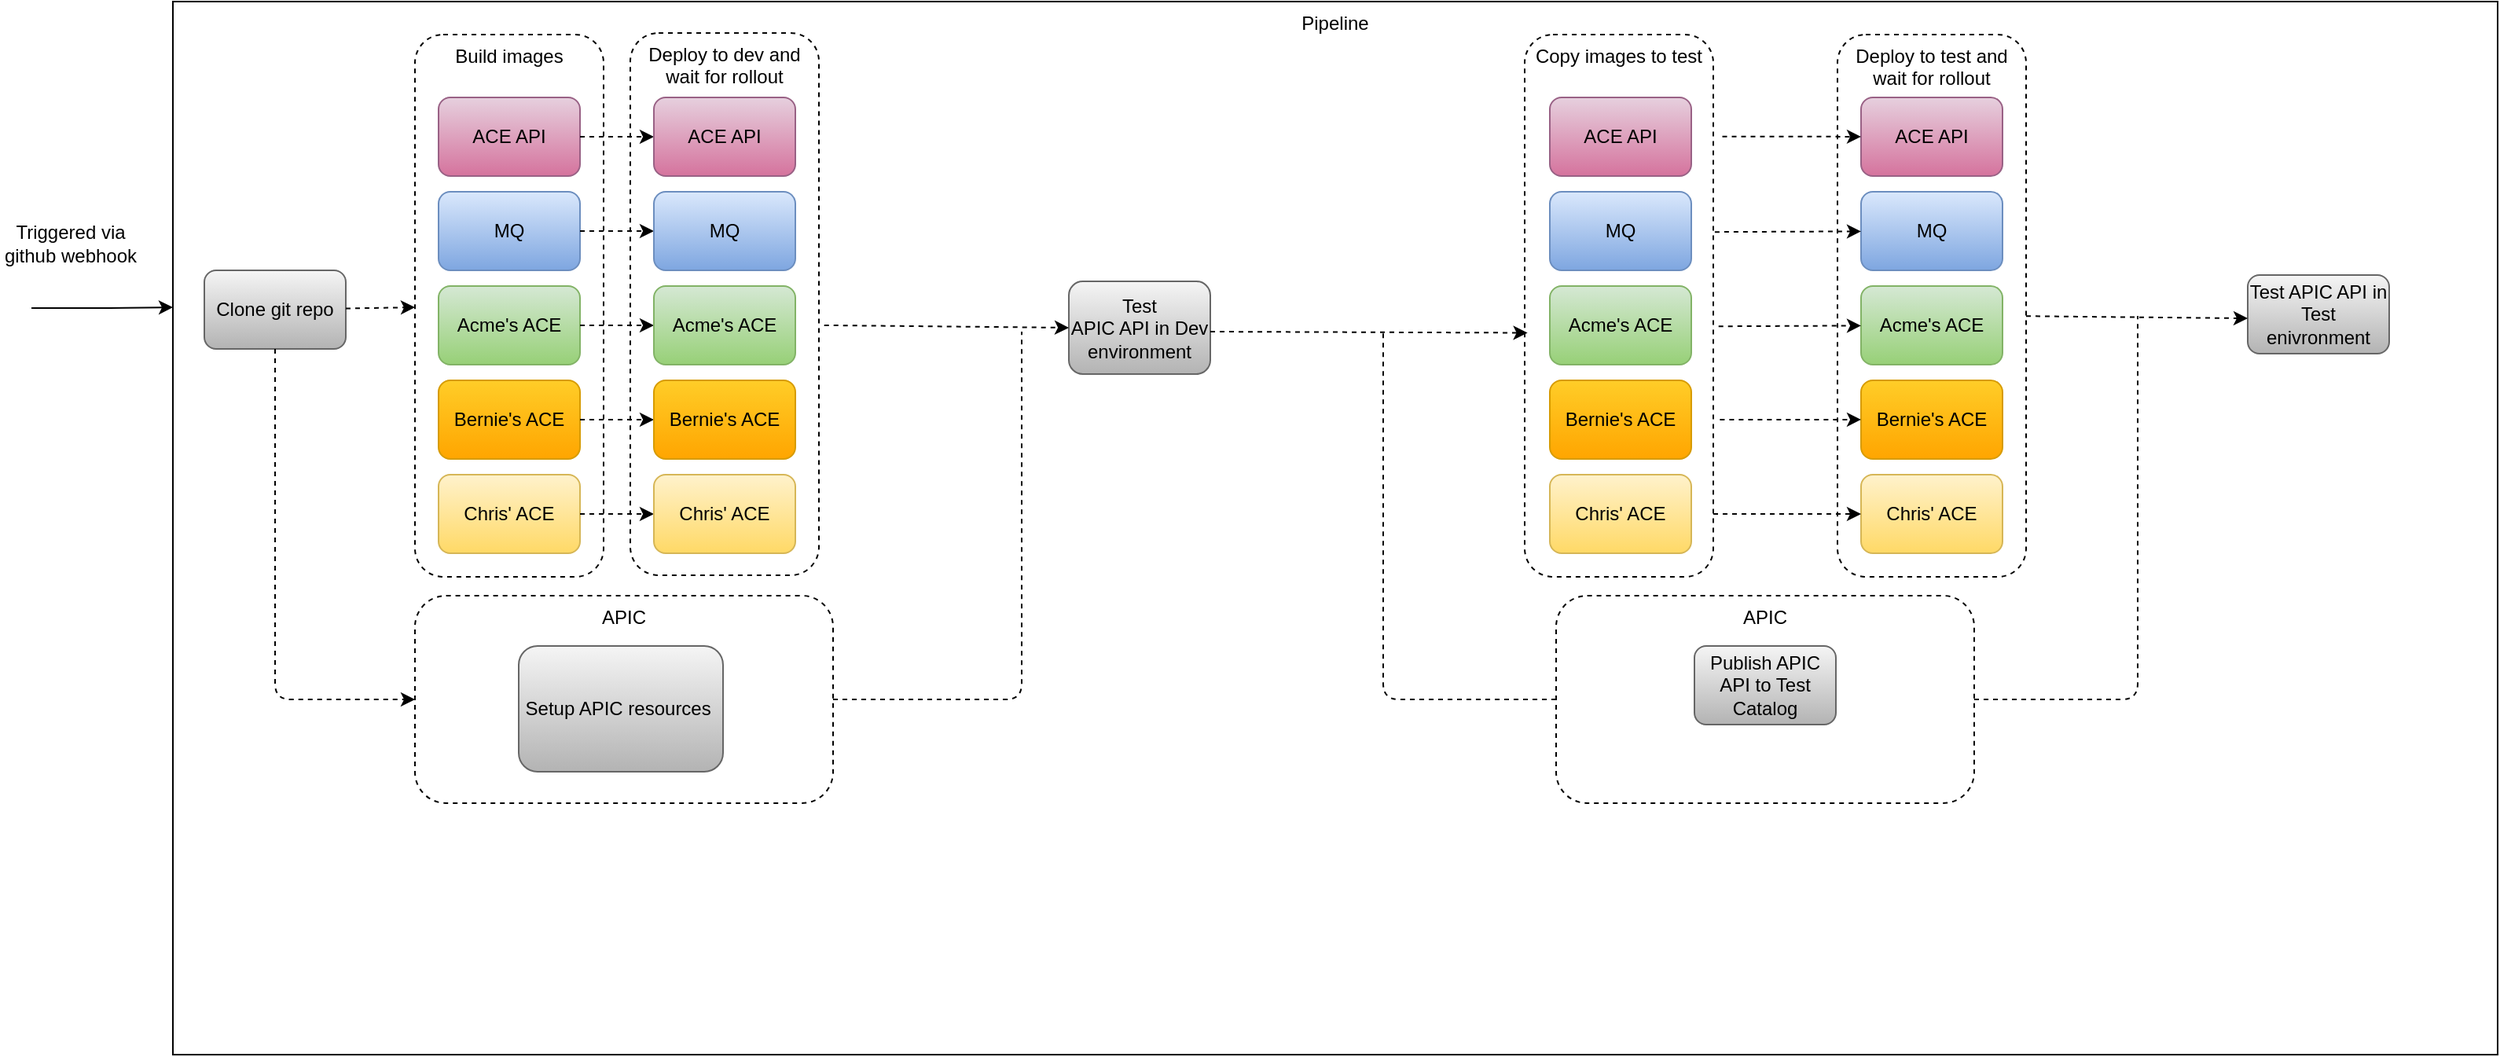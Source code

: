 <mxfile version="13.6.4" type="device"><diagram id="7swjYOAE2UG7iaB56WLB" name="Page-1"><mxGraphModel dx="1038" dy="1700" grid="1" gridSize="10" guides="1" tooltips="1" connect="1" arrows="1" fold="1" page="1" pageScale="1" pageWidth="827" pageHeight="1169" math="0" shadow="0"><root><mxCell id="0"/><mxCell id="1" parent="0"/><mxCell id="3vc1cT1DO_tKpWv5GoH5-109" value="Pipeline" style="rounded=0;whiteSpace=wrap;html=1;verticalAlign=top;" vertex="1" parent="1"><mxGeometry x="110" y="-1130" width="1479" height="670" as="geometry"/></mxCell><mxCell id="3vc1cT1DO_tKpWv5GoH5-110" value="Deploy to dev and wait for rollout" style="rounded=1;whiteSpace=wrap;html=1;verticalAlign=top;dashed=1;" vertex="1" parent="1"><mxGeometry x="401" y="-1110" width="120" height="345" as="geometry"/></mxCell><mxCell id="3vc1cT1DO_tKpWv5GoH5-112" value="Triggered via github webhook" style="text;html=1;strokeColor=none;fillColor=none;align=center;verticalAlign=middle;whiteSpace=wrap;rounded=0;" vertex="1" parent="1"><mxGeometry y="-986.5" width="90" height="20" as="geometry"/></mxCell><mxCell id="3vc1cT1DO_tKpWv5GoH5-113" value="Build images" style="rounded=1;whiteSpace=wrap;html=1;horizontal=1;verticalAlign=top;dashed=1;" vertex="1" parent="1"><mxGeometry x="264" y="-1109" width="120" height="345" as="geometry"/></mxCell><mxCell id="3vc1cT1DO_tKpWv5GoH5-114" value="ACE API" style="rounded=1;whiteSpace=wrap;html=1;fillColor=#e6d0de;strokeColor=#996185;gradientColor=#d5739d;" vertex="1" parent="1"><mxGeometry x="279" y="-1069" width="90" height="50" as="geometry"/></mxCell><mxCell id="3vc1cT1DO_tKpWv5GoH5-115" value="MQ" style="rounded=1;whiteSpace=wrap;html=1;fillColor=#dae8fc;strokeColor=#6c8ebf;gradientColor=#7ea6e0;" vertex="1" parent="1"><mxGeometry x="279" y="-1009" width="90" height="50" as="geometry"/></mxCell><mxCell id="3vc1cT1DO_tKpWv5GoH5-116" value="Acme's ACE" style="rounded=1;whiteSpace=wrap;html=1;fillColor=#d5e8d4;strokeColor=#82b366;gradientColor=#97d077;" vertex="1" parent="1"><mxGeometry x="279" y="-949" width="90" height="50" as="geometry"/></mxCell><mxCell id="3vc1cT1DO_tKpWv5GoH5-117" value="Bernie's ACE" style="rounded=1;whiteSpace=wrap;html=1;fillColor=#ffcd28;strokeColor=#d79b00;gradientColor=#ffa500;" vertex="1" parent="1"><mxGeometry x="279" y="-889" width="90" height="50" as="geometry"/></mxCell><mxCell id="3vc1cT1DO_tKpWv5GoH5-118" value="Chris' ACE" style="rounded=1;whiteSpace=wrap;html=1;fillColor=#fff2cc;strokeColor=#d6b656;gradientColor=#ffd966;" vertex="1" parent="1"><mxGeometry x="279" y="-829" width="90" height="50" as="geometry"/></mxCell><mxCell id="3vc1cT1DO_tKpWv5GoH5-119" style="edgeStyle=orthogonalEdgeStyle;rounded=0;orthogonalLoop=1;jettySize=auto;html=1;exitX=0.5;exitY=1;exitDx=0;exitDy=0;" edge="1" parent="1"><mxGeometry relative="1" as="geometry"><mxPoint x="522.5" y="-749" as="sourcePoint"/><mxPoint x="522.5" y="-749" as="targetPoint"/></mxGeometry></mxCell><mxCell id="3vc1cT1DO_tKpWv5GoH5-120" value="" style="endArrow=classic;html=1;dashed=1;" edge="1" parent="1" source="3vc1cT1DO_tKpWv5GoH5-115" target="3vc1cT1DO_tKpWv5GoH5-149"><mxGeometry width="50" height="50" relative="1" as="geometry"><mxPoint x="420" y="-929" as="sourcePoint"/><mxPoint x="470" y="-979" as="targetPoint"/></mxGeometry></mxCell><mxCell id="3vc1cT1DO_tKpWv5GoH5-121" value="" style="endArrow=classic;html=1;dashed=1;" edge="1" parent="1" source="3vc1cT1DO_tKpWv5GoH5-116" target="3vc1cT1DO_tKpWv5GoH5-150"><mxGeometry width="50" height="50" relative="1" as="geometry"><mxPoint x="430" y="-919" as="sourcePoint"/><mxPoint x="480" y="-969" as="targetPoint"/></mxGeometry></mxCell><mxCell id="3vc1cT1DO_tKpWv5GoH5-122" value="" style="endArrow=classic;html=1;dashed=1;" edge="1" parent="1" source="3vc1cT1DO_tKpWv5GoH5-117" target="3vc1cT1DO_tKpWv5GoH5-151"><mxGeometry width="50" height="50" relative="1" as="geometry"><mxPoint x="440" y="-909" as="sourcePoint"/><mxPoint x="490" y="-959" as="targetPoint"/></mxGeometry></mxCell><mxCell id="3vc1cT1DO_tKpWv5GoH5-123" value="" style="endArrow=classic;html=1;dashed=1;" edge="1" parent="1" source="3vc1cT1DO_tKpWv5GoH5-118" target="3vc1cT1DO_tKpWv5GoH5-152"><mxGeometry width="50" height="50" relative="1" as="geometry"><mxPoint x="450" y="-899" as="sourcePoint"/><mxPoint x="500" y="-949" as="targetPoint"/></mxGeometry></mxCell><mxCell id="3vc1cT1DO_tKpWv5GoH5-124" value="" style="endArrow=classic;html=1;dashed=1;" edge="1" parent="1" source="3vc1cT1DO_tKpWv5GoH5-114" target="3vc1cT1DO_tKpWv5GoH5-148"><mxGeometry width="50" height="50" relative="1" as="geometry"><mxPoint x="460" y="-889" as="sourcePoint"/><mxPoint x="510" y="-939" as="targetPoint"/></mxGeometry></mxCell><mxCell id="3vc1cT1DO_tKpWv5GoH5-125" value="Test&lt;br&gt;APIC API in Dev environment" style="rounded=1;whiteSpace=wrap;html=1;fillColor=#f5f5f5;strokeColor=#666666;gradientColor=#b3b3b3;" vertex="1" parent="1"><mxGeometry x="680" y="-952" width="90" height="59" as="geometry"/></mxCell><mxCell id="3vc1cT1DO_tKpWv5GoH5-126" value="" style="group;dashed=1;strokeColor=none;" vertex="1" connectable="0" parent="1"><mxGeometry x="636" y="-1109" width="120" height="345" as="geometry"/></mxCell><mxCell id="3vc1cT1DO_tKpWv5GoH5-156" value="" style="group" vertex="1" connectable="0" parent="3vc1cT1DO_tKpWv5GoH5-126"><mxGeometry x="533" width="120" height="345" as="geometry"/></mxCell><mxCell id="3vc1cT1DO_tKpWv5GoH5-127" value="Deploy to test and wait for rollout" style="rounded=1;whiteSpace=wrap;html=1;verticalAlign=top;dashed=1;" vertex="1" parent="3vc1cT1DO_tKpWv5GoH5-156"><mxGeometry width="120" height="345" as="geometry"/></mxCell><mxCell id="3vc1cT1DO_tKpWv5GoH5-128" value="ACE API" style="rounded=1;whiteSpace=wrap;html=1;fillColor=#e6d0de;strokeColor=#996185;gradientColor=#d5739d;" vertex="1" parent="3vc1cT1DO_tKpWv5GoH5-156"><mxGeometry x="15" y="40" width="90" height="50" as="geometry"/></mxCell><mxCell id="3vc1cT1DO_tKpWv5GoH5-129" value="MQ" style="rounded=1;whiteSpace=wrap;html=1;fillColor=#dae8fc;strokeColor=#6c8ebf;gradientColor=#7ea6e0;" vertex="1" parent="3vc1cT1DO_tKpWv5GoH5-156"><mxGeometry x="15" y="100" width="90" height="50" as="geometry"/></mxCell><mxCell id="3vc1cT1DO_tKpWv5GoH5-130" value="Acme's ACE" style="rounded=1;whiteSpace=wrap;html=1;fillColor=#d5e8d4;strokeColor=#82b366;gradientColor=#97d077;" vertex="1" parent="3vc1cT1DO_tKpWv5GoH5-156"><mxGeometry x="15" y="160" width="90" height="50" as="geometry"/></mxCell><mxCell id="3vc1cT1DO_tKpWv5GoH5-131" value="Bernie's ACE" style="rounded=1;whiteSpace=wrap;html=1;fillColor=#ffcd28;strokeColor=#d79b00;gradientColor=#ffa500;" vertex="1" parent="3vc1cT1DO_tKpWv5GoH5-156"><mxGeometry x="15" y="220" width="90" height="50" as="geometry"/></mxCell><mxCell id="3vc1cT1DO_tKpWv5GoH5-132" value="Chris' ACE" style="rounded=1;whiteSpace=wrap;html=1;fillColor=#fff2cc;strokeColor=#d6b656;gradientColor=#ffd966;" vertex="1" parent="3vc1cT1DO_tKpWv5GoH5-156"><mxGeometry x="15" y="280" width="90" height="50" as="geometry"/></mxCell><mxCell id="3vc1cT1DO_tKpWv5GoH5-139" value="" style="endArrow=classic;html=1;dashed=1;exitX=1.008;exitY=0.364;exitDx=0;exitDy=0;exitPerimeter=0;" edge="1" parent="1" source="3vc1cT1DO_tKpWv5GoH5-133" target="3vc1cT1DO_tKpWv5GoH5-129"><mxGeometry width="50" height="50" relative="1" as="geometry"><mxPoint x="914" y="-984" as="sourcePoint"/><mxPoint x="705" y="-979" as="targetPoint"/></mxGeometry></mxCell><mxCell id="3vc1cT1DO_tKpWv5GoH5-140" value="" style="endArrow=classic;html=1;dashed=1;exitX=1.028;exitY=0.538;exitDx=0;exitDy=0;exitPerimeter=0;" edge="1" parent="1" source="3vc1cT1DO_tKpWv5GoH5-133" target="3vc1cT1DO_tKpWv5GoH5-130"><mxGeometry width="50" height="50" relative="1" as="geometry"><mxPoint x="914" y="-924" as="sourcePoint"/><mxPoint x="715" y="-969" as="targetPoint"/></mxGeometry></mxCell><mxCell id="3vc1cT1DO_tKpWv5GoH5-141" value="" style="endArrow=classic;html=1;dashed=1;exitX=1.035;exitY=0.71;exitDx=0;exitDy=0;exitPerimeter=0;" edge="1" parent="1" source="3vc1cT1DO_tKpWv5GoH5-133" target="3vc1cT1DO_tKpWv5GoH5-131"><mxGeometry width="50" height="50" relative="1" as="geometry"><mxPoint x="914" y="-864" as="sourcePoint"/><mxPoint x="725" y="-959" as="targetPoint"/></mxGeometry></mxCell><mxCell id="3vc1cT1DO_tKpWv5GoH5-142" value="" style="endArrow=classic;html=1;dashed=1;exitX=1;exitY=0.884;exitDx=0;exitDy=0;exitPerimeter=0;" edge="1" parent="1" source="3vc1cT1DO_tKpWv5GoH5-133" target="3vc1cT1DO_tKpWv5GoH5-132"><mxGeometry width="50" height="50" relative="1" as="geometry"><mxPoint x="914" y="-804" as="sourcePoint"/><mxPoint x="735" y="-949" as="targetPoint"/></mxGeometry></mxCell><mxCell id="3vc1cT1DO_tKpWv5GoH5-143" value="" style="endArrow=classic;html=1;dashed=1;exitX=1.048;exitY=0.188;exitDx=0;exitDy=0;exitPerimeter=0;" edge="1" parent="1" source="3vc1cT1DO_tKpWv5GoH5-133" target="3vc1cT1DO_tKpWv5GoH5-128"><mxGeometry width="50" height="50" relative="1" as="geometry"><mxPoint x="914" y="-1044" as="sourcePoint"/><mxPoint x="745" y="-939" as="targetPoint"/></mxGeometry></mxCell><mxCell id="3vc1cT1DO_tKpWv5GoH5-146" value="Clone git repo" style="rounded=1;whiteSpace=wrap;html=1;fillColor=#f5f5f5;strokeColor=#666666;gradientColor=#b3b3b3;" vertex="1" parent="1"><mxGeometry x="130" y="-959" width="90" height="50" as="geometry"/></mxCell><mxCell id="3vc1cT1DO_tKpWv5GoH5-147" value="" style="endArrow=classic;html=1;dashed=1;" edge="1" parent="1" source="3vc1cT1DO_tKpWv5GoH5-146" target="3vc1cT1DO_tKpWv5GoH5-113"><mxGeometry width="50" height="50" relative="1" as="geometry"><mxPoint x="379" y="-974" as="sourcePoint"/><mxPoint x="270" y="-960" as="targetPoint"/></mxGeometry></mxCell><mxCell id="3vc1cT1DO_tKpWv5GoH5-148" value="ACE API" style="rounded=1;whiteSpace=wrap;html=1;fillColor=#e6d0de;strokeColor=#996185;gradientColor=#d5739d;" vertex="1" parent="1"><mxGeometry x="416" y="-1069" width="90" height="50" as="geometry"/></mxCell><mxCell id="3vc1cT1DO_tKpWv5GoH5-149" value="MQ" style="rounded=1;whiteSpace=wrap;html=1;fillColor=#dae8fc;strokeColor=#6c8ebf;gradientColor=#7ea6e0;" vertex="1" parent="1"><mxGeometry x="416" y="-1009" width="90" height="50" as="geometry"/></mxCell><mxCell id="3vc1cT1DO_tKpWv5GoH5-150" value="Acme's ACE" style="rounded=1;whiteSpace=wrap;html=1;fillColor=#d5e8d4;strokeColor=#82b366;gradientColor=#97d077;" vertex="1" parent="1"><mxGeometry x="416" y="-949" width="90" height="50" as="geometry"/></mxCell><mxCell id="3vc1cT1DO_tKpWv5GoH5-151" value="Bernie's ACE" style="rounded=1;whiteSpace=wrap;html=1;fillColor=#ffcd28;strokeColor=#d79b00;gradientColor=#ffa500;" vertex="1" parent="1"><mxGeometry x="416" y="-889" width="90" height="50" as="geometry"/></mxCell><mxCell id="3vc1cT1DO_tKpWv5GoH5-152" value="Chris' ACE" style="rounded=1;whiteSpace=wrap;html=1;fillColor=#fff2cc;strokeColor=#d6b656;gradientColor=#ffd966;" vertex="1" parent="1"><mxGeometry x="416" y="-829" width="90" height="50" as="geometry"/></mxCell><mxCell id="3vc1cT1DO_tKpWv5GoH5-153" value="Test APIC API in Test enivronment" style="rounded=1;whiteSpace=wrap;html=1;fillColor=#f5f5f5;strokeColor=#666666;gradientColor=#b3b3b3;" vertex="1" parent="1"><mxGeometry x="1430" y="-956" width="90" height="50" as="geometry"/></mxCell><mxCell id="3vc1cT1DO_tKpWv5GoH5-154" value="" style="endArrow=classic;html=1;dashed=1;" edge="1" parent="1"><mxGeometry width="50" height="50" relative="1" as="geometry"><mxPoint x="1289" y="-929.89" as="sourcePoint"/><mxPoint x="1430" y="-928.457" as="targetPoint"/></mxGeometry></mxCell><mxCell id="3vc1cT1DO_tKpWv5GoH5-157" value="" style="group" vertex="1" connectable="0" parent="1"><mxGeometry x="1153" y="-1109" width="120" height="345" as="geometry"/></mxCell><mxCell id="3vc1cT1DO_tKpWv5GoH5-172" value="" style="group" vertex="1" connectable="0" parent="3vc1cT1DO_tKpWv5GoH5-157"><mxGeometry x="-183" width="120" height="345" as="geometry"/></mxCell><mxCell id="3vc1cT1DO_tKpWv5GoH5-133" value="Copy images to test" style="rounded=1;whiteSpace=wrap;html=1;horizontal=1;verticalAlign=top;dashed=1;" vertex="1" parent="3vc1cT1DO_tKpWv5GoH5-172"><mxGeometry width="120" height="345" as="geometry"/></mxCell><mxCell id="3vc1cT1DO_tKpWv5GoH5-134" value="ACE API" style="rounded=1;whiteSpace=wrap;html=1;fillColor=#e6d0de;strokeColor=#996185;gradientColor=#d5739d;" vertex="1" parent="3vc1cT1DO_tKpWv5GoH5-172"><mxGeometry x="16" y="40" width="90" height="50" as="geometry"/></mxCell><mxCell id="3vc1cT1DO_tKpWv5GoH5-135" value="MQ" style="rounded=1;whiteSpace=wrap;html=1;fillColor=#dae8fc;strokeColor=#6c8ebf;gradientColor=#7ea6e0;" vertex="1" parent="3vc1cT1DO_tKpWv5GoH5-172"><mxGeometry x="16" y="100" width="90" height="50" as="geometry"/></mxCell><mxCell id="3vc1cT1DO_tKpWv5GoH5-136" value="Acme's ACE" style="rounded=1;whiteSpace=wrap;html=1;fillColor=#d5e8d4;strokeColor=#82b366;gradientColor=#97d077;" vertex="1" parent="3vc1cT1DO_tKpWv5GoH5-172"><mxGeometry x="16" y="160" width="90" height="50" as="geometry"/></mxCell><mxCell id="3vc1cT1DO_tKpWv5GoH5-137" value="Bernie's ACE" style="rounded=1;whiteSpace=wrap;html=1;fillColor=#ffcd28;strokeColor=#d79b00;gradientColor=#ffa500;" vertex="1" parent="3vc1cT1DO_tKpWv5GoH5-172"><mxGeometry x="16" y="220" width="90" height="50" as="geometry"/></mxCell><mxCell id="3vc1cT1DO_tKpWv5GoH5-138" value="Chris' ACE" style="rounded=1;whiteSpace=wrap;html=1;fillColor=#fff2cc;strokeColor=#d6b656;gradientColor=#ffd966;" vertex="1" parent="3vc1cT1DO_tKpWv5GoH5-172"><mxGeometry x="16" y="280" width="90" height="50" as="geometry"/></mxCell><mxCell id="3vc1cT1DO_tKpWv5GoH5-161" value="" style="endArrow=classic;html=1;dashed=1;exitX=1;exitY=0.5;exitDx=0;exitDy=0;" edge="1" parent="1"><mxGeometry width="50" height="50" relative="1" as="geometry"><mxPoint x="393" y="-697.5" as="sourcePoint"/><mxPoint x="432" y="-697" as="targetPoint"/></mxGeometry></mxCell><mxCell id="3vc1cT1DO_tKpWv5GoH5-165" value="APIC" style="rounded=1;whiteSpace=wrap;html=1;horizontal=1;verticalAlign=top;dashed=1;" vertex="1" parent="1"><mxGeometry x="264" y="-752" width="266" height="132" as="geometry"/></mxCell><mxCell id="3vc1cT1DO_tKpWv5GoH5-158" value="Setup APIC resources&amp;nbsp;" style="rounded=1;whiteSpace=wrap;html=1;fillColor=#f5f5f5;strokeColor=#666666;gradientColor=#b3b3b3;" vertex="1" parent="1"><mxGeometry x="330" y="-720" width="130" height="80" as="geometry"/></mxCell><mxCell id="3vc1cT1DO_tKpWv5GoH5-166" value="" style="endArrow=classic;html=1;" edge="1" parent="1"><mxGeometry width="50" height="50" relative="1" as="geometry"><mxPoint x="20" y="-935" as="sourcePoint"/><mxPoint x="110" y="-935.493" as="targetPoint"/><Array as="points"><mxPoint x="70" y="-935"/></Array></mxGeometry></mxCell><mxCell id="3vc1cT1DO_tKpWv5GoH5-167" value="" style="endArrow=classic;html=1;strokeColor=#000000;entryX=0;entryY=0.5;entryDx=0;entryDy=0;exitX=1.028;exitY=0.539;exitDx=0;exitDy=0;exitPerimeter=0;dashed=1;" edge="1" parent="1" source="3vc1cT1DO_tKpWv5GoH5-110" target="3vc1cT1DO_tKpWv5GoH5-125"><mxGeometry width="50" height="50" relative="1" as="geometry"><mxPoint x="530" y="-916.5" as="sourcePoint"/><mxPoint x="580" y="-966.5" as="targetPoint"/></mxGeometry></mxCell><mxCell id="3vc1cT1DO_tKpWv5GoH5-168" value="" style="endArrow=none;dashed=1;html=1;strokeColor=#000000;exitX=1;exitY=0.5;exitDx=0;exitDy=0;" edge="1" parent="1" source="3vc1cT1DO_tKpWv5GoH5-165"><mxGeometry width="50" height="50" relative="1" as="geometry"><mxPoint x="600" y="-870" as="sourcePoint"/><mxPoint x="650" y="-920" as="targetPoint"/><Array as="points"><mxPoint x="650" y="-686"/></Array></mxGeometry></mxCell><mxCell id="3vc1cT1DO_tKpWv5GoH5-169" value="" style="endArrow=classic;html=1;dashed=1;strokeColor=#000000;entryX=0.015;entryY=0.55;entryDx=0;entryDy=0;entryPerimeter=0;" edge="1" parent="1" target="3vc1cT1DO_tKpWv5GoH5-133"><mxGeometry width="50" height="50" relative="1" as="geometry"><mxPoint x="770" y="-920" as="sourcePoint"/><mxPoint x="820" y="-970" as="targetPoint"/></mxGeometry></mxCell><mxCell id="3vc1cT1DO_tKpWv5GoH5-173" value="APIC" style="rounded=1;whiteSpace=wrap;html=1;horizontal=1;verticalAlign=top;dashed=1;" vertex="1" parent="1"><mxGeometry x="990" y="-752" width="266" height="132" as="geometry"/></mxCell><mxCell id="3vc1cT1DO_tKpWv5GoH5-163" value="Publish APIC API to Test Catalog" style="rounded=1;whiteSpace=wrap;html=1;fillColor=#f5f5f5;strokeColor=#666666;gradientColor=#b3b3b3;" vertex="1" parent="1"><mxGeometry x="1078" y="-720" width="90" height="50" as="geometry"/></mxCell><mxCell id="3vc1cT1DO_tKpWv5GoH5-174" value="" style="endArrow=none;dashed=1;html=1;strokeColor=#000000;exitX=0;exitY=0.5;exitDx=0;exitDy=0;" edge="1" parent="1" source="3vc1cT1DO_tKpWv5GoH5-173"><mxGeometry width="50" height="50" relative="1" as="geometry"><mxPoint x="830" y="-870" as="sourcePoint"/><mxPoint x="880" y="-920" as="targetPoint"/><Array as="points"><mxPoint x="880" y="-686"/></Array></mxGeometry></mxCell><mxCell id="3vc1cT1DO_tKpWv5GoH5-175" value="" style="endArrow=none;dashed=1;html=1;strokeColor=#000000;exitX=1;exitY=0.5;exitDx=0;exitDy=0;" edge="1" parent="1" source="3vc1cT1DO_tKpWv5GoH5-173"><mxGeometry width="50" height="50" relative="1" as="geometry"><mxPoint x="1260" y="-660" as="sourcePoint"/><mxPoint x="1360" y="-930" as="targetPoint"/><Array as="points"><mxPoint x="1360" y="-686"/></Array></mxGeometry></mxCell><mxCell id="3vc1cT1DO_tKpWv5GoH5-177" value="" style="endArrow=classic;html=1;dashed=1;strokeColor=#000000;entryX=0;entryY=0.5;entryDx=0;entryDy=0;exitX=0.5;exitY=1;exitDx=0;exitDy=0;" edge="1" parent="1" source="3vc1cT1DO_tKpWv5GoH5-146" target="3vc1cT1DO_tKpWv5GoH5-165"><mxGeometry width="50" height="50" relative="1" as="geometry"><mxPoint x="180" y="-860" as="sourcePoint"/><mxPoint x="230" y="-910" as="targetPoint"/><Array as="points"><mxPoint x="175" y="-686"/></Array></mxGeometry></mxCell></root></mxGraphModel></diagram></mxfile>